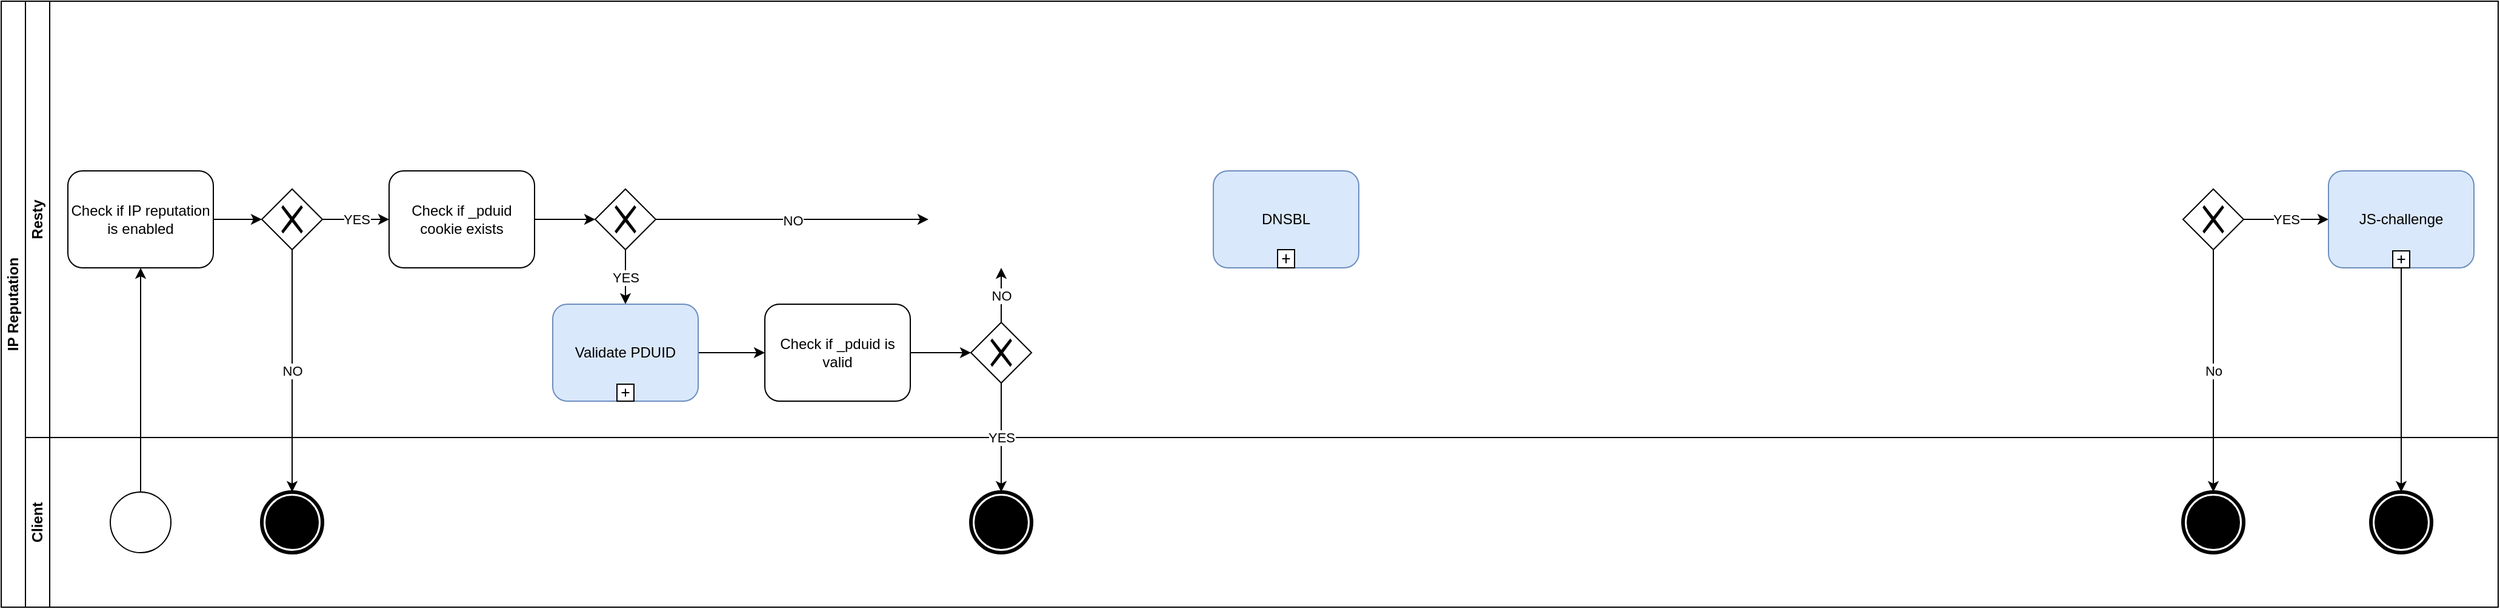 <mxfile version="14.4.7" type="github" pages="4">
  <diagram id="FM04whXNcfyG1jP_JYNI" name="Main">
    <mxGraphModel dx="2452" dy="942" grid="1" gridSize="10" guides="1" tooltips="1" connect="1" arrows="1" fold="1" page="1" pageScale="1" pageWidth="850" pageHeight="1100" background="none" math="0" shadow="0">
      <root>
        <mxCell id="0" />
        <mxCell id="1" parent="0" />
        <mxCell id="Lnknif8dTfj-DUFB5nNW-5" value="IP Reputation" style="swimlane;html=1;childLayout=stackLayout;resizeParent=1;resizeParentMax=0;horizontal=0;startSize=20;horizontalStack=0;fontFamily=Helvetica;labelBorderColor=none;labelBackgroundColor=none;whiteSpace=wrap;" parent="1" vertex="1">
          <mxGeometry x="580" y="300" width="2060" height="500" as="geometry" />
        </mxCell>
        <mxCell id="Lnknif8dTfj-DUFB5nNW-11" style="edgeStyle=orthogonalEdgeStyle;rounded=0;orthogonalLoop=1;jettySize=auto;html=1;fontFamily=Helvetica;labelBorderColor=none;labelBackgroundColor=none;" parent="Lnknif8dTfj-DUFB5nNW-5" source="Lnknif8dTfj-DUFB5nNW-9" target="Lnknif8dTfj-DUFB5nNW-10" edge="1">
          <mxGeometry relative="1" as="geometry" />
        </mxCell>
        <mxCell id="Lnknif8dTfj-DUFB5nNW-7" value="Resty" style="swimlane;html=1;startSize=20;horizontal=0;fontFamily=Helvetica;labelBorderColor=none;labelBackgroundColor=none;whiteSpace=wrap;" parent="Lnknif8dTfj-DUFB5nNW-5" vertex="1">
          <mxGeometry x="20" width="2040" height="360" as="geometry" />
        </mxCell>
        <mxCell id="Lnknif8dTfj-DUFB5nNW-13" style="edgeStyle=orthogonalEdgeStyle;rounded=0;orthogonalLoop=1;jettySize=auto;html=1;fontFamily=Helvetica;labelBorderColor=none;labelBackgroundColor=none;" parent="Lnknif8dTfj-DUFB5nNW-7" source="Lnknif8dTfj-DUFB5nNW-10" target="Lnknif8dTfj-DUFB5nNW-12" edge="1">
          <mxGeometry relative="1" as="geometry" />
        </mxCell>
        <mxCell id="Lnknif8dTfj-DUFB5nNW-10" value="Check if IP reputation is enabled " style="shape=ext;rounded=1;html=1;fontFamily=Helvetica;labelBorderColor=none;labelBackgroundColor=none;whiteSpace=wrap;" parent="Lnknif8dTfj-DUFB5nNW-7" vertex="1">
          <mxGeometry x="35" y="140" width="120" height="80" as="geometry" />
        </mxCell>
        <mxCell id="3L-Kfm5Q9SkvJ-fsHLHz-19" value="YES" style="edgeStyle=orthogonalEdgeStyle;rounded=0;orthogonalLoop=1;jettySize=auto;html=1;" parent="Lnknif8dTfj-DUFB5nNW-7" source="Lnknif8dTfj-DUFB5nNW-12" target="3L-Kfm5Q9SkvJ-fsHLHz-18" edge="1">
          <mxGeometry relative="1" as="geometry" />
        </mxCell>
        <mxCell id="Lnknif8dTfj-DUFB5nNW-12" value="" style="shape=mxgraph.bpmn.shape;html=1;verticalLabelPosition=bottom;labelBackgroundColor=none;verticalAlign=top;align=center;perimeter=rhombusPerimeter;background=gateway;outlineConnect=0;outline=none;symbol=exclusiveGw;fontFamily=Helvetica;labelBorderColor=none;whiteSpace=wrap;" parent="Lnknif8dTfj-DUFB5nNW-7" vertex="1">
          <mxGeometry x="195" y="155" width="50" height="50" as="geometry" />
        </mxCell>
        <mxCell id="Lnknif8dTfj-DUFB5nNW-82" style="edgeStyle=orthogonalEdgeStyle;rounded=0;orthogonalLoop=1;jettySize=auto;html=1;labelBackgroundColor=none;fontFamily=Helvetica;" parent="Lnknif8dTfj-DUFB5nNW-7" target="Lnknif8dTfj-DUFB5nNW-81" edge="1">
          <mxGeometry relative="1" as="geometry">
            <mxPoint x="865" y="180.0" as="sourcePoint" />
          </mxGeometry>
        </mxCell>
        <mxCell id="3L-Kfm5Q9SkvJ-fsHLHz-9" value="YES" style="edgeStyle=orthogonalEdgeStyle;rounded=0;orthogonalLoop=1;jettySize=auto;html=1;" parent="Lnknif8dTfj-DUFB5nNW-7" source="3L-Kfm5Q9SkvJ-fsHLHz-2" target="_LtZH-9DGDJM8aVILOaV-12" edge="1">
          <mxGeometry relative="1" as="geometry">
            <mxPoint x="1905" y="180" as="targetPoint" />
          </mxGeometry>
        </mxCell>
        <mxCell id="3L-Kfm5Q9SkvJ-fsHLHz-2" value="" style="shape=mxgraph.bpmn.shape;html=1;verticalLabelPosition=bottom;labelBackgroundColor=#ffffff;verticalAlign=top;align=center;perimeter=rhombusPerimeter;background=gateway;outlineConnect=0;outline=none;symbol=exclusiveGw;" parent="Lnknif8dTfj-DUFB5nNW-7" vertex="1">
          <mxGeometry x="1780" y="155" width="50" height="50" as="geometry" />
        </mxCell>
        <mxCell id="3L-Kfm5Q9SkvJ-fsHLHz-22" style="edgeStyle=orthogonalEdgeStyle;rounded=0;orthogonalLoop=1;jettySize=auto;html=1;" parent="Lnknif8dTfj-DUFB5nNW-7" source="3L-Kfm5Q9SkvJ-fsHLHz-18" target="3L-Kfm5Q9SkvJ-fsHLHz-21" edge="1">
          <mxGeometry relative="1" as="geometry" />
        </mxCell>
        <mxCell id="3L-Kfm5Q9SkvJ-fsHLHz-18" value="Check if _pduid cookie exists" style="shape=ext;rounded=1;html=1;fontFamily=Helvetica;labelBorderColor=none;labelBackgroundColor=none;whiteSpace=wrap;" parent="Lnknif8dTfj-DUFB5nNW-7" vertex="1">
          <mxGeometry x="300" y="140" width="120" height="80" as="geometry" />
        </mxCell>
        <mxCell id="3L-Kfm5Q9SkvJ-fsHLHz-27" value="YES" style="edgeStyle=orthogonalEdgeStyle;rounded=0;orthogonalLoop=1;jettySize=auto;html=1;" parent="Lnknif8dTfj-DUFB5nNW-7" source="3L-Kfm5Q9SkvJ-fsHLHz-21" target="8DBAYRj4Cgo4CYcVGYf4-5" edge="1">
          <mxGeometry relative="1" as="geometry">
            <mxPoint x="495" y="260" as="targetPoint" />
          </mxGeometry>
        </mxCell>
        <mxCell id="3L-Kfm5Q9SkvJ-fsHLHz-36" value="NO" style="edgeStyle=orthogonalEdgeStyle;rounded=0;orthogonalLoop=1;jettySize=auto;html=1;" parent="Lnknif8dTfj-DUFB5nNW-7" source="3L-Kfm5Q9SkvJ-fsHLHz-21" edge="1">
          <mxGeometry relative="1" as="geometry">
            <mxPoint x="745" y="180" as="targetPoint" />
          </mxGeometry>
        </mxCell>
        <mxCell id="3L-Kfm5Q9SkvJ-fsHLHz-21" value="" style="shape=mxgraph.bpmn.shape;html=1;verticalLabelPosition=bottom;labelBackgroundColor=#ffffff;verticalAlign=top;align=center;perimeter=rhombusPerimeter;background=gateway;outlineConnect=0;outline=none;symbol=exclusiveGw;" parent="Lnknif8dTfj-DUFB5nNW-7" vertex="1">
          <mxGeometry x="470" y="155" width="50" height="50" as="geometry" />
        </mxCell>
        <UserObject label="DNSBL" link="data:page/id,mE-E8nr-e-uLJXLUWdjC" id="_LtZH-9DGDJM8aVILOaV-9">
          <mxCell style="html=1;whiteSpace=wrap;rounded=1;dropTarget=0;fillColor=#dae8fc;strokeColor=#6c8ebf;" parent="Lnknif8dTfj-DUFB5nNW-7" vertex="1">
            <mxGeometry x="980" y="140" width="120" height="80" as="geometry" />
          </mxCell>
        </UserObject>
        <mxCell id="_LtZH-9DGDJM8aVILOaV-10" value="" style="html=1;shape=plus;outlineConnect=0;" parent="_LtZH-9DGDJM8aVILOaV-9" vertex="1">
          <mxGeometry x="0.5" y="1" width="14" height="15" relative="1" as="geometry">
            <mxPoint x="-7" y="-15" as="offset" />
          </mxGeometry>
        </mxCell>
        <UserObject label="JS-challenge" link="data:page/id,acCZPXggkSWonKdyifNn" id="_LtZH-9DGDJM8aVILOaV-12">
          <mxCell style="html=1;whiteSpace=wrap;rounded=1;dropTarget=0;fillColor=#dae8fc;strokeColor=#6c8ebf;" parent="Lnknif8dTfj-DUFB5nNW-7" vertex="1">
            <mxGeometry x="1900" y="140" width="120" height="80" as="geometry" />
          </mxCell>
        </UserObject>
        <mxCell id="_LtZH-9DGDJM8aVILOaV-13" value="" style="html=1;shape=plus;outlineConnect=0;" parent="_LtZH-9DGDJM8aVILOaV-12" vertex="1">
          <mxGeometry x="0.5" y="1" width="14" height="14" relative="1" as="geometry">
            <mxPoint x="-7" y="-14" as="offset" />
          </mxGeometry>
        </mxCell>
        <mxCell id="42kjpcf2XNEour578Sm9-2" style="edgeStyle=orthogonalEdgeStyle;rounded=0;orthogonalLoop=1;jettySize=auto;html=1;" edge="1" parent="Lnknif8dTfj-DUFB5nNW-7" source="8DBAYRj4Cgo4CYcVGYf4-5" target="42kjpcf2XNEour578Sm9-1">
          <mxGeometry relative="1" as="geometry" />
        </mxCell>
        <UserObject label="Validate PDUID" link="data:page/id,QjvDUsxRnpU2SDRxm_fl" id="8DBAYRj4Cgo4CYcVGYf4-5">
          <mxCell style="html=1;whiteSpace=wrap;rounded=1;dropTarget=0;fillColor=#dae8fc;strokeColor=#6c8ebf;" parent="Lnknif8dTfj-DUFB5nNW-7" vertex="1">
            <mxGeometry x="435" y="250" width="120" height="80" as="geometry" />
          </mxCell>
        </UserObject>
        <mxCell id="8DBAYRj4Cgo4CYcVGYf4-6" value="" style="html=1;shape=plus;outlineConnect=0;" parent="8DBAYRj4Cgo4CYcVGYf4-5" vertex="1">
          <mxGeometry x="0.5" y="1" width="14" height="14" relative="1" as="geometry">
            <mxPoint x="-7" y="-14" as="offset" />
          </mxGeometry>
        </mxCell>
        <mxCell id="42kjpcf2XNEour578Sm9-5" style="edgeStyle=orthogonalEdgeStyle;rounded=0;orthogonalLoop=1;jettySize=auto;html=1;" edge="1" parent="Lnknif8dTfj-DUFB5nNW-7" source="42kjpcf2XNEour578Sm9-1" target="42kjpcf2XNEour578Sm9-4">
          <mxGeometry relative="1" as="geometry" />
        </mxCell>
        <mxCell id="42kjpcf2XNEour578Sm9-1" value="Check if _pduid is valid" style="shape=ext;rounded=1;html=1;fontFamily=Helvetica;labelBorderColor=none;labelBackgroundColor=none;whiteSpace=wrap;" vertex="1" parent="Lnknif8dTfj-DUFB5nNW-7">
          <mxGeometry x="610" y="250" width="120" height="80" as="geometry" />
        </mxCell>
        <mxCell id="42kjpcf2XNEour578Sm9-10" value="NO" style="edgeStyle=orthogonalEdgeStyle;rounded=0;orthogonalLoop=1;jettySize=auto;html=1;" edge="1" parent="Lnknif8dTfj-DUFB5nNW-7" source="42kjpcf2XNEour578Sm9-4">
          <mxGeometry relative="1" as="geometry">
            <mxPoint x="805" y="220" as="targetPoint" />
          </mxGeometry>
        </mxCell>
        <mxCell id="42kjpcf2XNEour578Sm9-4" value="" style="shape=mxgraph.bpmn.shape;html=1;verticalLabelPosition=bottom;labelBackgroundColor=#ffffff;verticalAlign=top;align=center;perimeter=rhombusPerimeter;background=gateway;outlineConnect=0;outline=none;symbol=exclusiveGw;fontFamily=Helvetica;" vertex="1" parent="Lnknif8dTfj-DUFB5nNW-7">
          <mxGeometry x="780" y="265" width="50" height="50" as="geometry" />
        </mxCell>
        <mxCell id="3L-Kfm5Q9SkvJ-fsHLHz-5" value="No" style="edgeStyle=orthogonalEdgeStyle;rounded=0;orthogonalLoop=1;jettySize=auto;html=1;" parent="Lnknif8dTfj-DUFB5nNW-5" source="3L-Kfm5Q9SkvJ-fsHLHz-2" target="3L-Kfm5Q9SkvJ-fsHLHz-4" edge="1">
          <mxGeometry relative="1" as="geometry" />
        </mxCell>
        <mxCell id="3L-Kfm5Q9SkvJ-fsHLHz-42" style="edgeStyle=orthogonalEdgeStyle;rounded=0;orthogonalLoop=1;jettySize=auto;html=1;" parent="Lnknif8dTfj-DUFB5nNW-5" source="_LtZH-9DGDJM8aVILOaV-12" target="3L-Kfm5Q9SkvJ-fsHLHz-41" edge="1">
          <mxGeometry relative="1" as="geometry">
            <mxPoint x="1985" y="220" as="sourcePoint" />
          </mxGeometry>
        </mxCell>
        <mxCell id="Lnknif8dTfj-DUFB5nNW-8" value="Client" style="swimlane;html=1;startSize=20;horizontal=0;fontFamily=Helvetica;labelBorderColor=none;labelBackgroundColor=none;whiteSpace=wrap;" parent="Lnknif8dTfj-DUFB5nNW-5" vertex="1">
          <mxGeometry x="20" y="360" width="2040" height="140" as="geometry" />
        </mxCell>
        <mxCell id="Lnknif8dTfj-DUFB5nNW-9" value="" style="shape=mxgraph.bpmn.shape;html=1;verticalLabelPosition=bottom;labelBackgroundColor=none;verticalAlign=top;align=center;perimeter=ellipsePerimeter;outlineConnect=0;outline=standard;symbol=general;fontFamily=Helvetica;labelBorderColor=none;whiteSpace=wrap;" parent="Lnknif8dTfj-DUFB5nNW-8" vertex="1">
          <mxGeometry x="70" y="45" width="50" height="50" as="geometry" />
        </mxCell>
        <mxCell id="Lnknif8dTfj-DUFB5nNW-14" value="" style="shape=mxgraph.bpmn.shape;html=1;verticalLabelPosition=bottom;labelBackgroundColor=none;verticalAlign=top;align=center;perimeter=ellipsePerimeter;outlineConnect=0;outline=end;symbol=terminate;fontFamily=Helvetica;labelBorderColor=none;whiteSpace=wrap;" parent="Lnknif8dTfj-DUFB5nNW-8" vertex="1">
          <mxGeometry x="195" y="45" width="50" height="50" as="geometry" />
        </mxCell>
        <mxCell id="3L-Kfm5Q9SkvJ-fsHLHz-4" value="" style="shape=mxgraph.bpmn.shape;html=1;verticalLabelPosition=bottom;labelBackgroundColor=none;verticalAlign=top;align=center;perimeter=ellipsePerimeter;outlineConnect=0;outline=end;symbol=terminate;fontFamily=Helvetica;labelBorderColor=none;whiteSpace=wrap;" parent="Lnknif8dTfj-DUFB5nNW-8" vertex="1">
          <mxGeometry x="1780" y="45" width="50" height="50" as="geometry" />
        </mxCell>
        <mxCell id="3L-Kfm5Q9SkvJ-fsHLHz-41" value="" style="shape=mxgraph.bpmn.shape;html=1;verticalLabelPosition=bottom;labelBackgroundColor=none;verticalAlign=top;align=center;perimeter=ellipsePerimeter;outlineConnect=0;outline=end;symbol=terminate;fontFamily=Helvetica;labelBorderColor=none;whiteSpace=wrap;" parent="Lnknif8dTfj-DUFB5nNW-8" vertex="1">
          <mxGeometry x="1935" y="45" width="50" height="50" as="geometry" />
        </mxCell>
        <mxCell id="42kjpcf2XNEour578Sm9-8" value="" style="shape=mxgraph.bpmn.shape;html=1;verticalLabelPosition=bottom;labelBackgroundColor=none;verticalAlign=top;align=center;perimeter=ellipsePerimeter;outlineConnect=0;outline=end;symbol=terminate;fontFamily=Helvetica;labelBorderColor=none;whiteSpace=wrap;" vertex="1" parent="Lnknif8dTfj-DUFB5nNW-8">
          <mxGeometry x="780" y="45" width="50" height="50" as="geometry" />
        </mxCell>
        <mxCell id="Lnknif8dTfj-DUFB5nNW-57" style="edgeStyle=orthogonalEdgeStyle;rounded=0;orthogonalLoop=1;jettySize=auto;html=1;fontFamily=Helvetica;labelBorderColor=none;labelBackgroundColor=none;" parent="Lnknif8dTfj-DUFB5nNW-5" edge="1">
          <mxGeometry relative="1" as="geometry">
            <mxPoint x="1165" y="450" as="sourcePoint" />
          </mxGeometry>
        </mxCell>
        <mxCell id="_LtZH-9DGDJM8aVILOaV-8" value="NO" style="edgeStyle=orthogonalEdgeStyle;rounded=0;orthogonalLoop=1;jettySize=auto;html=1;" parent="Lnknif8dTfj-DUFB5nNW-5" source="Lnknif8dTfj-DUFB5nNW-12" target="Lnknif8dTfj-DUFB5nNW-14" edge="1">
          <mxGeometry relative="1" as="geometry" />
        </mxCell>
        <mxCell id="42kjpcf2XNEour578Sm9-9" value="YES" style="edgeStyle=orthogonalEdgeStyle;rounded=0;orthogonalLoop=1;jettySize=auto;html=1;" edge="1" parent="Lnknif8dTfj-DUFB5nNW-5" source="42kjpcf2XNEour578Sm9-4" target="42kjpcf2XNEour578Sm9-8">
          <mxGeometry relative="1" as="geometry" />
        </mxCell>
      </root>
    </mxGraphModel>
  </diagram>
  <diagram id="QjvDUsxRnpU2SDRxm_fl" name="Validate PUID">
    <mxGraphModel dx="2942" dy="1130" grid="1" gridSize="10" guides="1" tooltips="1" connect="1" arrows="1" fold="1" page="1" pageScale="1" pageWidth="1169" pageHeight="827" math="0" shadow="0">
      <root>
        <mxCell id="9eFZn2yE8RPww_Kog8a--0" />
        <mxCell id="9eFZn2yE8RPww_Kog8a--1" parent="9eFZn2yE8RPww_Kog8a--0" />
        <mxCell id="9eFZn2yE8RPww_Kog8a--2" value="Validate PUID" style="swimlane;html=1;childLayout=stackLayout;resizeParent=1;resizeParentMax=0;horizontal=0;startSize=20;horizontalStack=0;" parent="9eFZn2yE8RPww_Kog8a--1" vertex="1">
          <mxGeometry x="470" y="244" width="1410" height="340" as="geometry" />
        </mxCell>
        <mxCell id="9eFZn2yE8RPww_Kog8a--3" value="Resty" style="swimlane;html=1;startSize=20;horizontal=0;" parent="9eFZn2yE8RPww_Kog8a--2" vertex="1">
          <mxGeometry x="20" width="1390" height="340" as="geometry" />
        </mxCell>
        <mxCell id="JqtlzYD5Gdd37srrkTD9-8" style="edgeStyle=orthogonalEdgeStyle;rounded=0;orthogonalLoop=1;jettySize=auto;html=1;" edge="1" parent="9eFZn2yE8RPww_Kog8a--3" source="nAWJWgXgAphbf2bLX3IE-0" target="JqtlzYD5Gdd37srrkTD9-1">
          <mxGeometry relative="1" as="geometry" />
        </mxCell>
        <mxCell id="nAWJWgXgAphbf2bLX3IE-0" value="" style="shape=mxgraph.bpmn.shape;html=1;verticalLabelPosition=bottom;labelBackgroundColor=#ffffff;verticalAlign=top;align=center;perimeter=ellipsePerimeter;outlineConnect=0;outline=standard;symbol=general;" vertex="1" parent="9eFZn2yE8RPww_Kog8a--3">
          <mxGeometry x="25" y="31" width="50" height="50" as="geometry" />
        </mxCell>
        <mxCell id="JqtlzYD5Gdd37srrkTD9-1" value="Check if _pduid already exists in pduid_cache" style="shape=ext;rounded=1;html=1;fontFamily=Helvetica;labelBorderColor=none;labelBackgroundColor=none;whiteSpace=wrap;" vertex="1" parent="9eFZn2yE8RPww_Kog8a--3">
          <mxGeometry x="155" y="16" width="120" height="80" as="geometry" />
        </mxCell>
        <mxCell id="JqtlzYD5Gdd37srrkTD9-2" value="NO" style="edgeStyle=orthogonalEdgeStyle;rounded=0;orthogonalLoop=1;jettySize=auto;html=1;" edge="1" parent="9eFZn2yE8RPww_Kog8a--3" source="JqtlzYD5Gdd37srrkTD9-3" target="4IrZfwsSCOFgrmnEv9ti-3">
          <mxGeometry relative="1" as="geometry">
            <mxPoint x="440" y="56" as="targetPoint" />
          </mxGeometry>
        </mxCell>
        <mxCell id="JqtlzYD5Gdd37srrkTD9-3" value="" style="shape=mxgraph.bpmn.shape;html=1;verticalLabelPosition=bottom;labelBackgroundColor=#ffffff;verticalAlign=top;align=center;perimeter=rhombusPerimeter;background=gateway;outlineConnect=0;outline=none;symbol=exclusiveGw;" vertex="1" parent="9eFZn2yE8RPww_Kog8a--3">
          <mxGeometry x="330" y="31" width="50" height="50" as="geometry" />
        </mxCell>
        <mxCell id="JqtlzYD5Gdd37srrkTD9-0" style="edgeStyle=orthogonalEdgeStyle;rounded=0;orthogonalLoop=1;jettySize=auto;html=1;" edge="1" parent="9eFZn2yE8RPww_Kog8a--3" source="JqtlzYD5Gdd37srrkTD9-1" target="JqtlzYD5Gdd37srrkTD9-3">
          <mxGeometry relative="1" as="geometry" />
        </mxCell>
        <mxCell id="JqtlzYD5Gdd37srrkTD9-5" value="YES" style="edgeStyle=orthogonalEdgeStyle;rounded=0;orthogonalLoop=1;jettySize=auto;html=1;" edge="1" parent="9eFZn2yE8RPww_Kog8a--3" source="JqtlzYD5Gdd37srrkTD9-3" target="4IrZfwsSCOFgrmnEv9ti-0">
          <mxGeometry relative="1" as="geometry">
            <mxPoint x="355" y="136" as="targetPoint" />
          </mxGeometry>
        </mxCell>
        <mxCell id="4IrZfwsSCOFgrmnEv9ti-2" style="edgeStyle=orthogonalEdgeStyle;rounded=0;orthogonalLoop=1;jettySize=auto;html=1;" edge="1" parent="9eFZn2yE8RPww_Kog8a--3" source="4IrZfwsSCOFgrmnEv9ti-0" target="4IrZfwsSCOFgrmnEv9ti-1">
          <mxGeometry relative="1" as="geometry" />
        </mxCell>
        <mxCell id="4IrZfwsSCOFgrmnEv9ti-0" value="Return is valid" style="shape=ext;rounded=1;html=1;fontFamily=Helvetica;labelBorderColor=none;labelBackgroundColor=none;whiteSpace=wrap;" vertex="1" parent="9eFZn2yE8RPww_Kog8a--3">
          <mxGeometry x="295" y="136" width="120" height="80" as="geometry" />
        </mxCell>
        <mxCell id="4IrZfwsSCOFgrmnEv9ti-1" value="" style="shape=mxgraph.bpmn.shape;html=1;verticalLabelPosition=bottom;labelBackgroundColor=none;verticalAlign=top;align=center;perimeter=ellipsePerimeter;outlineConnect=0;outline=end;symbol=terminate;fontFamily=Helvetica;labelBorderColor=none;whiteSpace=wrap;" vertex="1" parent="9eFZn2yE8RPww_Kog8a--3">
          <mxGeometry x="330" y="276" width="50" height="50" as="geometry" />
        </mxCell>
        <mxCell id="4IrZfwsSCOFgrmnEv9ti-5" style="edgeStyle=orthogonalEdgeStyle;rounded=0;orthogonalLoop=1;jettySize=auto;html=1;" edge="1" parent="9eFZn2yE8RPww_Kog8a--3" source="4IrZfwsSCOFgrmnEv9ti-3" target="4IrZfwsSCOFgrmnEv9ti-4">
          <mxGeometry relative="1" as="geometry" />
        </mxCell>
        <mxCell id="4IrZfwsSCOFgrmnEv9ti-3" value="Decrypt _pduid" style="shape=ext;rounded=1;html=1;fontFamily=Helvetica;labelBorderColor=none;labelBackgroundColor=none;whiteSpace=wrap;" vertex="1" parent="9eFZn2yE8RPww_Kog8a--3">
          <mxGeometry x="450" y="16" width="120" height="80" as="geometry" />
        </mxCell>
        <mxCell id="4IrZfwsSCOFgrmnEv9ti-8" style="edgeStyle=orthogonalEdgeStyle;rounded=0;orthogonalLoop=1;jettySize=auto;html=1;" edge="1" parent="9eFZn2yE8RPww_Kog8a--3" source="4IrZfwsSCOFgrmnEv9ti-4" target="4IrZfwsSCOFgrmnEv9ti-7">
          <mxGeometry relative="1" as="geometry" />
        </mxCell>
        <mxCell id="4IrZfwsSCOFgrmnEv9ti-4" value="Check if decrypted value contains valid expiry date" style="shape=ext;rounded=1;html=1;fontFamily=Helvetica;labelBorderColor=none;labelBackgroundColor=none;whiteSpace=wrap;" vertex="1" parent="9eFZn2yE8RPww_Kog8a--3">
          <mxGeometry x="630" y="16" width="120" height="80" as="geometry" />
        </mxCell>
        <mxCell id="4IrZfwsSCOFgrmnEv9ti-10" value="NO" style="edgeStyle=orthogonalEdgeStyle;rounded=0;orthogonalLoop=1;jettySize=auto;html=1;" edge="1" parent="9eFZn2yE8RPww_Kog8a--3" source="4IrZfwsSCOFgrmnEv9ti-7" target="4IrZfwsSCOFgrmnEv9ti-9">
          <mxGeometry relative="1" as="geometry" />
        </mxCell>
        <mxCell id="4IrZfwsSCOFgrmnEv9ti-14" value="YES" style="edgeStyle=orthogonalEdgeStyle;rounded=0;orthogonalLoop=1;jettySize=auto;html=1;" edge="1" parent="9eFZn2yE8RPww_Kog8a--3" source="4IrZfwsSCOFgrmnEv9ti-7" target="4IrZfwsSCOFgrmnEv9ti-13">
          <mxGeometry relative="1" as="geometry" />
        </mxCell>
        <mxCell id="4IrZfwsSCOFgrmnEv9ti-7" value="" style="shape=mxgraph.bpmn.shape;html=1;verticalLabelPosition=bottom;labelBackgroundColor=#ffffff;verticalAlign=top;align=center;perimeter=rhombusPerimeter;background=gateway;outlineConnect=0;outline=none;symbol=exclusiveGw;" vertex="1" parent="9eFZn2yE8RPww_Kog8a--3">
          <mxGeometry x="800" y="31" width="50" height="50" as="geometry" />
        </mxCell>
        <mxCell id="4IrZfwsSCOFgrmnEv9ti-12" style="edgeStyle=orthogonalEdgeStyle;rounded=0;orthogonalLoop=1;jettySize=auto;html=1;" edge="1" parent="9eFZn2yE8RPww_Kog8a--3" source="4IrZfwsSCOFgrmnEv9ti-9" target="4IrZfwsSCOFgrmnEv9ti-11">
          <mxGeometry relative="1" as="geometry" />
        </mxCell>
        <mxCell id="4IrZfwsSCOFgrmnEv9ti-9" value="Return is not valid" style="shape=ext;rounded=1;html=1;fontFamily=Helvetica;labelBorderColor=none;labelBackgroundColor=none;whiteSpace=wrap;" vertex="1" parent="9eFZn2yE8RPww_Kog8a--3">
          <mxGeometry x="765" y="136" width="120" height="80" as="geometry" />
        </mxCell>
        <mxCell id="4IrZfwsSCOFgrmnEv9ti-11" value="" style="shape=mxgraph.bpmn.shape;html=1;verticalLabelPosition=bottom;labelBackgroundColor=none;verticalAlign=top;align=center;perimeter=ellipsePerimeter;outlineConnect=0;outline=end;symbol=terminate;fontFamily=Helvetica;labelBorderColor=none;whiteSpace=wrap;" vertex="1" parent="9eFZn2yE8RPww_Kog8a--3">
          <mxGeometry x="800" y="276" width="50" height="50" as="geometry" />
        </mxCell>
        <mxCell id="4IrZfwsSCOFgrmnEv9ti-16" style="edgeStyle=orthogonalEdgeStyle;rounded=0;orthogonalLoop=1;jettySize=auto;html=1;" edge="1" parent="9eFZn2yE8RPww_Kog8a--3" source="4IrZfwsSCOFgrmnEv9ti-13" target="4IrZfwsSCOFgrmnEv9ti-15">
          <mxGeometry relative="1" as="geometry" />
        </mxCell>
        <mxCell id="4IrZfwsSCOFgrmnEv9ti-13" value="Check if _pduid is expired" style="shape=ext;rounded=1;html=1;fontFamily=Helvetica;labelBorderColor=none;labelBackgroundColor=none;whiteSpace=wrap;" vertex="1" parent="9eFZn2yE8RPww_Kog8a--3">
          <mxGeometry x="910" y="16" width="120" height="80" as="geometry" />
        </mxCell>
        <mxCell id="4IrZfwsSCOFgrmnEv9ti-18" value="YES" style="edgeStyle=orthogonalEdgeStyle;rounded=0;orthogonalLoop=1;jettySize=auto;html=1;" edge="1" parent="9eFZn2yE8RPww_Kog8a--3" source="4IrZfwsSCOFgrmnEv9ti-15" target="4IrZfwsSCOFgrmnEv9ti-17">
          <mxGeometry relative="1" as="geometry" />
        </mxCell>
        <mxCell id="4IrZfwsSCOFgrmnEv9ti-23" value="NO" style="edgeStyle=orthogonalEdgeStyle;rounded=0;orthogonalLoop=1;jettySize=auto;html=1;" edge="1" parent="9eFZn2yE8RPww_Kog8a--3" source="4IrZfwsSCOFgrmnEv9ti-15" target="4IrZfwsSCOFgrmnEv9ti-22">
          <mxGeometry relative="1" as="geometry" />
        </mxCell>
        <mxCell id="4IrZfwsSCOFgrmnEv9ti-15" value="" style="shape=mxgraph.bpmn.shape;html=1;verticalLabelPosition=bottom;labelBackgroundColor=#ffffff;verticalAlign=top;align=center;perimeter=rhombusPerimeter;background=gateway;outlineConnect=0;outline=none;symbol=exclusiveGw;" vertex="1" parent="9eFZn2yE8RPww_Kog8a--3">
          <mxGeometry x="1090" y="31" width="50" height="50" as="geometry" />
        </mxCell>
        <mxCell id="4IrZfwsSCOFgrmnEv9ti-21" style="edgeStyle=orthogonalEdgeStyle;rounded=0;orthogonalLoop=1;jettySize=auto;html=1;" edge="1" parent="9eFZn2yE8RPww_Kog8a--3" source="4IrZfwsSCOFgrmnEv9ti-17" target="4IrZfwsSCOFgrmnEv9ti-19">
          <mxGeometry relative="1" as="geometry" />
        </mxCell>
        <mxCell id="4IrZfwsSCOFgrmnEv9ti-17" value="Return is not valid" style="shape=ext;rounded=1;html=1;fontFamily=Helvetica;labelBorderColor=none;labelBackgroundColor=none;whiteSpace=wrap;" vertex="1" parent="9eFZn2yE8RPww_Kog8a--3">
          <mxGeometry x="1055" y="136" width="120" height="80" as="geometry" />
        </mxCell>
        <mxCell id="4IrZfwsSCOFgrmnEv9ti-19" value="" style="shape=mxgraph.bpmn.shape;html=1;verticalLabelPosition=bottom;labelBackgroundColor=none;verticalAlign=top;align=center;perimeter=ellipsePerimeter;outlineConnect=0;outline=end;symbol=terminate;fontFamily=Helvetica;labelBorderColor=none;whiteSpace=wrap;" vertex="1" parent="9eFZn2yE8RPww_Kog8a--3">
          <mxGeometry x="1090" y="276" width="50" height="50" as="geometry" />
        </mxCell>
        <mxCell id="4IrZfwsSCOFgrmnEv9ti-25" style="edgeStyle=orthogonalEdgeStyle;rounded=0;orthogonalLoop=1;jettySize=auto;html=1;" edge="1" parent="9eFZn2yE8RPww_Kog8a--3" source="4IrZfwsSCOFgrmnEv9ti-22" target="4IrZfwsSCOFgrmnEv9ti-24">
          <mxGeometry relative="1" as="geometry" />
        </mxCell>
        <mxCell id="4IrZfwsSCOFgrmnEv9ti-22" value="Cache _pdudi in pduid_cache with PDUID_CACHE expiry" style="shape=ext;rounded=1;html=1;fontFamily=Helvetica;labelBorderColor=none;labelBackgroundColor=none;whiteSpace=wrap;" vertex="1" parent="9eFZn2yE8RPww_Kog8a--3">
          <mxGeometry x="1240" y="16" width="120" height="80" as="geometry" />
        </mxCell>
        <mxCell id="4IrZfwsSCOFgrmnEv9ti-27" style="edgeStyle=orthogonalEdgeStyle;rounded=0;orthogonalLoop=1;jettySize=auto;html=1;" edge="1" parent="9eFZn2yE8RPww_Kog8a--3" source="4IrZfwsSCOFgrmnEv9ti-24" target="4IrZfwsSCOFgrmnEv9ti-26">
          <mxGeometry relative="1" as="geometry" />
        </mxCell>
        <mxCell id="4IrZfwsSCOFgrmnEv9ti-24" value="Return is valid" style="shape=ext;rounded=1;html=1;fontFamily=Helvetica;labelBorderColor=none;labelBackgroundColor=none;whiteSpace=wrap;" vertex="1" parent="9eFZn2yE8RPww_Kog8a--3">
          <mxGeometry x="1240" y="136" width="120" height="80" as="geometry" />
        </mxCell>
        <mxCell id="4IrZfwsSCOFgrmnEv9ti-26" value="" style="shape=mxgraph.bpmn.shape;html=1;verticalLabelPosition=bottom;labelBackgroundColor=none;verticalAlign=top;align=center;perimeter=ellipsePerimeter;outlineConnect=0;outline=end;symbol=terminate;fontFamily=Helvetica;labelBorderColor=none;whiteSpace=wrap;" vertex="1" parent="9eFZn2yE8RPww_Kog8a--3">
          <mxGeometry x="1275" y="276" width="50" height="50" as="geometry" />
        </mxCell>
      </root>
    </mxGraphModel>
  </diagram>
  <diagram id="mE-E8nr-e-uLJXLUWdjC" name="DNSBL">
    <mxGraphModel dx="3461" dy="1329" grid="1" gridSize="10" guides="1" tooltips="1" connect="1" arrows="1" fold="1" page="1" pageScale="1" pageWidth="1169" pageHeight="827" math="0" shadow="0">
      <root>
        <mxCell id="FL4qtChPir1x1vCs4IFo-0" />
        <mxCell id="FL4qtChPir1x1vCs4IFo-1" parent="FL4qtChPir1x1vCs4IFo-0" />
        <mxCell id="-1qGa8jCj9bo05T3ZsCk-0" value="DNSBL" style="swimlane;html=1;childLayout=stackLayout;resizeParent=1;resizeParentMax=0;horizontal=0;startSize=20;horizontalStack=0;" parent="FL4qtChPir1x1vCs4IFo-1" vertex="1">
          <mxGeometry x="104" y="180" width="1770" height="440" as="geometry" />
        </mxCell>
        <mxCell id="-1qGa8jCj9bo05T3ZsCk-1" value="Nameserver" style="swimlane;html=1;startSize=20;horizontal=0;" parent="-1qGa8jCj9bo05T3ZsCk-0" vertex="1">
          <mxGeometry x="20" width="1750" height="120" as="geometry" />
        </mxCell>
        <mxCell id="a2twxz5E3KHikuRqJYDL-0" value="DNSBL" style="shape=ext;rounded=1;html=1;fontFamily=Helvetica;labelBorderColor=none;labelBackgroundColor=none;whiteSpace=wrap;" parent="-1qGa8jCj9bo05T3ZsCk-1" vertex="1">
          <mxGeometry x="676" y="16" width="120" height="80" as="geometry" />
        </mxCell>
        <mxCell id="a2twxz5E3KHikuRqJYDL-8" style="edgeStyle=orthogonalEdgeStyle;rounded=0;orthogonalLoop=1;jettySize=auto;html=1;entryX=0;entryY=0.5;entryDx=0;entryDy=0;fontFamily=Helvetica;labelBorderColor=none;labelBackgroundColor=none;" parent="-1qGa8jCj9bo05T3ZsCk-0" source="a2twxz5E3KHikuRqJYDL-4" target="a2twxz5E3KHikuRqJYDL-0" edge="1">
          <mxGeometry relative="1" as="geometry" />
        </mxCell>
        <mxCell id="a2twxz5E3KHikuRqJYDL-10" style="edgeStyle=orthogonalEdgeStyle;rounded=0;orthogonalLoop=1;jettySize=auto;html=1;" parent="-1qGa8jCj9bo05T3ZsCk-0" source="a2twxz5E3KHikuRqJYDL-0" target="a2twxz5E3KHikuRqJYDL-6" edge="1">
          <mxGeometry relative="1" as="geometry">
            <Array as="points">
              <mxPoint x="846" y="56" />
            </Array>
          </mxGeometry>
        </mxCell>
        <mxCell id="-1qGa8jCj9bo05T3ZsCk-2" value="Resty" style="swimlane;html=1;startSize=20;horizontal=0;" parent="-1qGa8jCj9bo05T3ZsCk-0" vertex="1">
          <mxGeometry x="20" y="120" width="1750" height="320" as="geometry" />
        </mxCell>
        <mxCell id="a2twxz5E3KHikuRqJYDL-1" value="" style="shape=mxgraph.bpmn.shape;html=1;verticalLabelPosition=bottom;labelBackgroundColor=none;verticalAlign=top;align=center;perimeter=rhombusPerimeter;background=gateway;outlineConnect=0;outline=none;symbol=exclusiveGw;fontFamily=Helvetica;labelBorderColor=none;whiteSpace=wrap;" parent="-1qGa8jCj9bo05T3ZsCk-2" vertex="1">
          <mxGeometry x="421" y="31" width="50" height="50" as="geometry" />
        </mxCell>
        <mxCell id="a2twxz5E3KHikuRqJYDL-3" value="Construct DNSBL query name" style="shape=ext;rounded=1;html=1;fontFamily=Helvetica;labelBorderColor=none;labelBackgroundColor=none;whiteSpace=wrap;" parent="-1qGa8jCj9bo05T3ZsCk-2" vertex="1">
          <mxGeometry x="400.5" y="16" width="120" height="80" as="geometry" />
        </mxCell>
        <mxCell id="a2twxz5E3KHikuRqJYDL-4" value="Perform DNSBL lookup" style="shape=ext;rounded=1;html=1;fontFamily=Helvetica;labelBorderColor=none;labelBackgroundColor=none;whiteSpace=wrap;" parent="-1qGa8jCj9bo05T3ZsCk-2" vertex="1">
          <mxGeometry x="586" y="16" width="120" height="80" as="geometry" />
        </mxCell>
        <mxCell id="zH-5_yifmK7W1WWDOC3p-16" style="edgeStyle=orthogonalEdgeStyle;rounded=0;orthogonalLoop=1;jettySize=auto;html=1;" edge="1" parent="-1qGa8jCj9bo05T3ZsCk-2" source="a2twxz5E3KHikuRqJYDL-6" target="a2twxz5E3KHikuRqJYDL-7">
          <mxGeometry relative="1" as="geometry">
            <mxPoint x="946" y="56" as="targetPoint" />
          </mxGeometry>
        </mxCell>
        <mxCell id="a2twxz5E3KHikuRqJYDL-6" value="Check if DNSBL lookup has response " style="shape=ext;rounded=1;html=1;fontFamily=Helvetica;labelBorderColor=none;labelBackgroundColor=none;whiteSpace=wrap;" parent="-1qGa8jCj9bo05T3ZsCk-2" vertex="1">
          <mxGeometry x="766" y="16" width="120" height="80" as="geometry" />
        </mxCell>
        <mxCell id="a2twxz5E3KHikuRqJYDL-2" style="edgeStyle=orthogonalEdgeStyle;rounded=0;orthogonalLoop=1;jettySize=auto;html=1;fontFamily=Helvetica;labelBorderColor=none;labelBackgroundColor=none;" parent="-1qGa8jCj9bo05T3ZsCk-2" source="a2twxz5E3KHikuRqJYDL-3" target="a2twxz5E3KHikuRqJYDL-4" edge="1">
          <mxGeometry relative="1" as="geometry">
            <mxPoint x="188.5" y="-304" as="targetPoint" />
          </mxGeometry>
        </mxCell>
        <mxCell id="gT_ZQ7K34KR38fzATdsI-5" style="edgeStyle=orthogonalEdgeStyle;rounded=0;orthogonalLoop=1;jettySize=auto;html=1;" edge="1" parent="-1qGa8jCj9bo05T3ZsCk-2" source="a2twxz5E3KHikuRqJYDL-11" target="gT_ZQ7K34KR38fzATdsI-0">
          <mxGeometry relative="1" as="geometry" />
        </mxCell>
        <mxCell id="a2twxz5E3KHikuRqJYDL-11" value="" style="shape=mxgraph.bpmn.shape;html=1;verticalLabelPosition=bottom;labelBackgroundColor=#ffffff;verticalAlign=top;align=center;perimeter=ellipsePerimeter;outlineConnect=0;outline=standard;symbol=general;" parent="-1qGa8jCj9bo05T3ZsCk-2" vertex="1">
          <mxGeometry x="26" y="31" width="50" height="50" as="geometry" />
        </mxCell>
        <mxCell id="gT_ZQ7K34KR38fzATdsI-6" style="edgeStyle=orthogonalEdgeStyle;rounded=0;orthogonalLoop=1;jettySize=auto;html=1;" edge="1" parent="-1qGa8jCj9bo05T3ZsCk-2" source="gT_ZQ7K34KR38fzATdsI-0" target="gT_ZQ7K34KR38fzATdsI-2">
          <mxGeometry relative="1" as="geometry" />
        </mxCell>
        <mxCell id="gT_ZQ7K34KR38fzATdsI-0" value="Check if IP already exists in DNSBL cache" style="shape=ext;rounded=1;html=1;fontFamily=Helvetica;labelBorderColor=none;labelBackgroundColor=none;whiteSpace=wrap;" vertex="1" parent="-1qGa8jCj9bo05T3ZsCk-2">
          <mxGeometry x="116" y="16" width="120" height="80" as="geometry" />
        </mxCell>
        <mxCell id="gT_ZQ7K34KR38fzATdsI-23" value="YES" style="edgeStyle=orthogonalEdgeStyle;rounded=0;orthogonalLoop=1;jettySize=auto;html=1;" edge="1" parent="-1qGa8jCj9bo05T3ZsCk-2" source="gT_ZQ7K34KR38fzATdsI-2" target="gT_ZQ7K34KR38fzATdsI-24">
          <mxGeometry relative="1" as="geometry">
            <mxPoint x="311" y="114" as="targetPoint" />
          </mxGeometry>
        </mxCell>
        <mxCell id="gT_ZQ7K34KR38fzATdsI-46" value="NO" style="edgeStyle=orthogonalEdgeStyle;rounded=0;orthogonalLoop=1;jettySize=auto;html=1;" edge="1" parent="-1qGa8jCj9bo05T3ZsCk-2" source="gT_ZQ7K34KR38fzATdsI-2" target="a2twxz5E3KHikuRqJYDL-3">
          <mxGeometry relative="1" as="geometry" />
        </mxCell>
        <mxCell id="gT_ZQ7K34KR38fzATdsI-2" value="" style="shape=mxgraph.bpmn.shape;html=1;verticalLabelPosition=bottom;labelBackgroundColor=#ffffff;verticalAlign=top;align=center;perimeter=rhombusPerimeter;background=gateway;outlineConnect=0;outline=none;symbol=exclusiveGw;fontFamily=Helvetica;" vertex="1" parent="-1qGa8jCj9bo05T3ZsCk-2">
          <mxGeometry x="286" y="31" width="50" height="50" as="geometry" />
        </mxCell>
        <mxCell id="gT_ZQ7K34KR38fzATdsI-26" style="edgeStyle=orthogonalEdgeStyle;rounded=0;orthogonalLoop=1;jettySize=auto;html=1;" edge="1" parent="-1qGa8jCj9bo05T3ZsCk-2" source="gT_ZQ7K34KR38fzATdsI-24" target="gT_ZQ7K34KR38fzATdsI-25">
          <mxGeometry relative="1" as="geometry" />
        </mxCell>
        <mxCell id="gT_ZQ7K34KR38fzATdsI-24" value="Return treat_score" style="shape=ext;rounded=1;html=1;fontFamily=Helvetica;labelBorderColor=none;labelBackgroundColor=none;whiteSpace=wrap;" vertex="1" parent="-1qGa8jCj9bo05T3ZsCk-2">
          <mxGeometry x="251" y="130" width="120" height="80" as="geometry" />
        </mxCell>
        <mxCell id="gT_ZQ7K34KR38fzATdsI-25" value="" style="shape=mxgraph.bpmn.shape;html=1;verticalLabelPosition=bottom;labelBackgroundColor=#ffffff;verticalAlign=top;align=center;perimeter=ellipsePerimeter;outlineConnect=0;outline=end;symbol=terminate;" vertex="1" parent="-1qGa8jCj9bo05T3ZsCk-2">
          <mxGeometry x="286" y="260" width="50" height="50" as="geometry" />
        </mxCell>
        <mxCell id="zH-5_yifmK7W1WWDOC3p-11" value="" style="shape=mxgraph.bpmn.shape;html=1;verticalLabelPosition=bottom;labelBackgroundColor=none;verticalAlign=top;align=center;perimeter=ellipsePerimeter;outlineConnect=0;outline=end;symbol=terminate;fontFamily=Helvetica;labelBorderColor=none;whiteSpace=wrap;" vertex="1" parent="-1qGa8jCj9bo05T3ZsCk-2">
          <mxGeometry x="1472" y="260" width="50" height="50" as="geometry" />
        </mxCell>
        <mxCell id="a2twxz5E3KHikuRqJYDL-7" value="Parse DNSBL response" style="shape=ext;rounded=1;html=1;fontFamily=Helvetica;labelBorderColor=none;labelBackgroundColor=none;whiteSpace=wrap;" parent="-1qGa8jCj9bo05T3ZsCk-2" vertex="1">
          <mxGeometry x="946" y="16" width="120" height="80" as="geometry" />
        </mxCell>
        <mxCell id="zH-5_yifmK7W1WWDOC3p-24" style="edgeStyle=orthogonalEdgeStyle;rounded=0;orthogonalLoop=1;jettySize=auto;html=1;" edge="1" parent="-1qGa8jCj9bo05T3ZsCk-2" source="zH-5_yifmK7W1WWDOC3p-22" target="zH-5_yifmK7W1WWDOC3p-11">
          <mxGeometry relative="1" as="geometry" />
        </mxCell>
        <mxCell id="zH-5_yifmK7W1WWDOC3p-22" value="Return&lt;br&gt;&amp;nbsp;treat_score=-1" style="shape=ext;rounded=1;html=1;fontFamily=Helvetica;labelBorderColor=none;labelBackgroundColor=none;whiteSpace=wrap;" vertex="1" parent="-1qGa8jCj9bo05T3ZsCk-2">
          <mxGeometry x="1437" y="126" width="120" height="80" as="geometry" />
        </mxCell>
        <mxCell id="zH-5_yifmK7W1WWDOC3p-3" value="Cache DNSBL response treat_score with DNSBL expiry" style="shape=ext;rounded=1;html=1;fontFamily=Helvetica;labelBorderColor=none;labelBackgroundColor=none;whiteSpace=wrap;" vertex="1" parent="-1qGa8jCj9bo05T3ZsCk-2">
          <mxGeometry x="1437" y="16" width="120" height="80" as="geometry" />
        </mxCell>
        <mxCell id="zH-5_yifmK7W1WWDOC3p-2" style="edgeStyle=orthogonalEdgeStyle;rounded=0;orthogonalLoop=1;jettySize=auto;html=1;fontFamily=Helvetica;labelBorderColor=none;labelBackgroundColor=none;" edge="1" parent="-1qGa8jCj9bo05T3ZsCk-2" source="zH-5_yifmK7W1WWDOC3p-3" target="zH-5_yifmK7W1WWDOC3p-25">
          <mxGeometry relative="1" as="geometry">
            <mxPoint x="1607.0" y="56" as="targetPoint" />
          </mxGeometry>
        </mxCell>
        <mxCell id="zH-5_yifmK7W1WWDOC3p-25" value="Return treat_score" style="shape=ext;rounded=1;html=1;fontFamily=Helvetica;labelBorderColor=none;labelBackgroundColor=none;whiteSpace=wrap;" vertex="1" parent="-1qGa8jCj9bo05T3ZsCk-2">
          <mxGeometry x="1617" y="16" width="120" height="80" as="geometry" />
        </mxCell>
        <mxCell id="zH-5_yifmK7W1WWDOC3p-0" style="edgeStyle=orthogonalEdgeStyle;rounded=0;orthogonalLoop=1;jettySize=auto;html=1;fontFamily=Helvetica;labelBorderColor=none;labelBackgroundColor=none;" edge="1" parent="FL4qtChPir1x1vCs4IFo-1" source="zH-5_yifmK7W1WWDOC3p-1" target="zH-5_yifmK7W1WWDOC3p-7">
          <mxGeometry relative="1" as="geometry" />
        </mxCell>
        <mxCell id="zH-5_yifmK7W1WWDOC3p-1" value="Check if visitor_type=0&lt;br&gt;(search engine)" style="shape=ext;rounded=1;html=1;fontFamily=Helvetica;labelBorderColor=none;labelBackgroundColor=none;whiteSpace=wrap;" vertex="1" parent="FL4qtChPir1x1vCs4IFo-1">
          <mxGeometry x="1241" y="316" width="120" height="80" as="geometry" />
        </mxCell>
        <mxCell id="zH-5_yifmK7W1WWDOC3p-4" style="edgeStyle=orthogonalEdgeStyle;rounded=0;orthogonalLoop=1;jettySize=auto;html=1;labelBackgroundColor=none;fontFamily=Helvetica;" edge="1" parent="FL4qtChPir1x1vCs4IFo-1" source="zH-5_yifmK7W1WWDOC3p-7" target="zH-5_yifmK7W1WWDOC3p-3">
          <mxGeometry relative="1" as="geometry">
            <mxPoint x="921" y="56" as="targetPoint" />
          </mxGeometry>
        </mxCell>
        <mxCell id="zH-5_yifmK7W1WWDOC3p-5" value="NO" style="edgeLabel;html=1;align=center;verticalAlign=middle;resizable=0;points=[];fontFamily=Helvetica;" vertex="1" connectable="0" parent="zH-5_yifmK7W1WWDOC3p-4">
          <mxGeometry x="-0.249" y="2" relative="1" as="geometry">
            <mxPoint as="offset" />
          </mxGeometry>
        </mxCell>
        <mxCell id="zH-5_yifmK7W1WWDOC3p-6" value="YES" style="edgeStyle=orthogonalEdgeStyle;rounded=0;orthogonalLoop=1;jettySize=auto;html=1;" edge="1" parent="FL4qtChPir1x1vCs4IFo-1" source="zH-5_yifmK7W1WWDOC3p-7" target="zH-5_yifmK7W1WWDOC3p-8">
          <mxGeometry relative="1" as="geometry" />
        </mxCell>
        <mxCell id="zH-5_yifmK7W1WWDOC3p-7" value="" style="shape=mxgraph.bpmn.shape;html=1;verticalLabelPosition=bottom;labelBackgroundColor=none;verticalAlign=top;align=center;perimeter=rhombusPerimeter;background=gateway;outlineConnect=0;outline=none;symbol=exclusiveGw;fontFamily=Helvetica;labelBorderColor=none;whiteSpace=wrap;" vertex="1" parent="FL4qtChPir1x1vCs4IFo-1">
          <mxGeometry x="1411" y="331" width="50" height="50" as="geometry" />
        </mxCell>
        <mxCell id="zH-5_yifmK7W1WWDOC3p-23" style="edgeStyle=orthogonalEdgeStyle;rounded=0;orthogonalLoop=1;jettySize=auto;html=1;" edge="1" parent="FL4qtChPir1x1vCs4IFo-1" source="zH-5_yifmK7W1WWDOC3p-8" target="zH-5_yifmK7W1WWDOC3p-22">
          <mxGeometry relative="1" as="geometry" />
        </mxCell>
        <mxCell id="zH-5_yifmK7W1WWDOC3p-8" value="Cache treat_score=-1 with SEARCH_ENGINE expiry " style="shape=ext;rounded=1;html=1;fontFamily=Helvetica;labelBorderColor=none;labelBackgroundColor=none;whiteSpace=wrap;" vertex="1" parent="FL4qtChPir1x1vCs4IFo-1">
          <mxGeometry x="1376" y="426" width="120" height="80" as="geometry" />
        </mxCell>
        <mxCell id="zH-5_yifmK7W1WWDOC3p-21" style="edgeStyle=orthogonalEdgeStyle;rounded=0;orthogonalLoop=1;jettySize=auto;html=1;" edge="1" parent="FL4qtChPir1x1vCs4IFo-1" source="a2twxz5E3KHikuRqJYDL-7" target="zH-5_yifmK7W1WWDOC3p-1">
          <mxGeometry relative="1" as="geometry" />
        </mxCell>
      </root>
    </mxGraphModel>
  </diagram>
  <diagram id="acCZPXggkSWonKdyifNn" name="JS-challenge">
    <mxGraphModel dx="2942" dy="1130" grid="1" gridSize="10" guides="1" tooltips="1" connect="1" arrows="1" fold="1" page="1" pageScale="1" pageWidth="1169" pageHeight="827" math="0" shadow="0">
      <root>
        <mxCell id="SMHBNxG1IvavvXgXOWmu-0" />
        <mxCell id="SMHBNxG1IvavvXgXOWmu-1" parent="SMHBNxG1IvavvXgXOWmu-0" />
        <mxCell id="SMHBNxG1IvavvXgXOWmu-2" value="JS-challenge" style="swimlane;html=1;childLayout=stackLayout;resizeParent=1;resizeParentMax=0;horizontal=0;startSize=20;horizontalStack=0;" parent="SMHBNxG1IvavvXgXOWmu-1" vertex="1">
          <mxGeometry x="345" y="234" width="480" height="240" as="geometry" />
        </mxCell>
        <mxCell id="SMHBNxG1IvavvXgXOWmu-3" value="Resty(Response)" style="swimlane;html=1;startSize=20;horizontal=0;" parent="SMHBNxG1IvavvXgXOWmu-2" vertex="1">
          <mxGeometry x="20" width="460" height="120" as="geometry" />
        </mxCell>
        <mxCell id="SMHBNxG1IvavvXgXOWmu-4" value="Resty(Challenge)" style="swimlane;html=1;startSize=20;horizontal=0;" parent="SMHBNxG1IvavvXgXOWmu-2" vertex="1">
          <mxGeometry x="20" y="120" width="460" height="120" as="geometry" />
        </mxCell>
      </root>
    </mxGraphModel>
  </diagram>
</mxfile>
